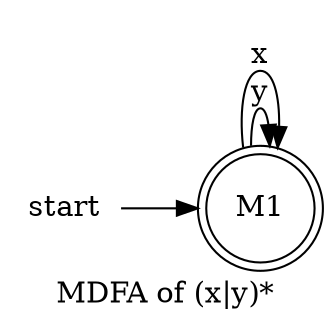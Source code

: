 digraph
  G { label="MDFA of (x|y)*";
 
rankdir=LR
start[shape =none]
start ->node_1
node_1 [label="M1", shape = doublecircle]
node_1 -> node_1 [label ="y"]
node_1 -> node_1 [label ="x"]
}
